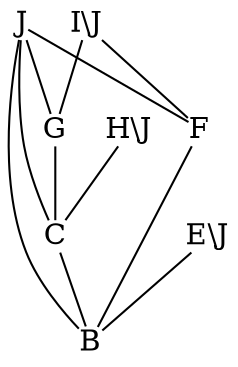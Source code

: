 digraph BundleClosure__Taxonomy {
    rankdir = BT

    G [
        fontsize = 14,
        shape = plain,
        label = G
    ]

    J [
        fontsize = 14,
        shape = plain,
        label = J
    ]

    "I\\J" [
        fontsize = 14,
        shape = plain,
        label = "I\\J"
    ]

    C [
        fontsize = 14,
        shape = plain,
        label = C
    ]

    "H\\J" [
        fontsize = 14,
        shape = plain,
        label = "H\\J"
    ]

    F [
        fontsize = 14,
        shape = plain,
        label = F
    ]

    B [
        fontsize = 14,
        shape = plain,
        label = B
    ]

    "E\\J" [
        fontsize = 14,
        shape = plain,
        label = "E\\J"
    ]

    G -> J [
        arrowhead = none,
        fontsize = 8
    ]

    G -> "I\\J" [
        arrowhead = none,
        fontsize = 8
    ]

    C -> G [
        arrowhead = none,
        fontsize = 8
    ]

    C -> J [
        arrowhead = none,
        fontsize = 8
    ]

    C -> "H\\J" [
        arrowhead = none,
        fontsize = 8
    ]

    F -> J [
        arrowhead = none,
        fontsize = 8
    ]

    F -> "I\\J" [
        arrowhead = none,
        fontsize = 8
    ]

    B -> C [
        arrowhead = none,
        fontsize = 8
    ]

    B -> F [
        arrowhead = none,
        fontsize = 8
    ]

    B -> J [
        arrowhead = none,
        fontsize = 8
    ]

    B -> "E\\J" [
        arrowhead = none,
        fontsize = 8
    ]
}